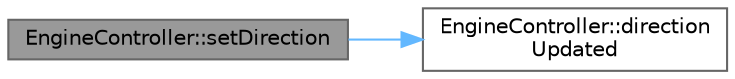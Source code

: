 digraph "EngineController::setDirection"
{
 // LATEX_PDF_SIZE
  bgcolor="transparent";
  edge [fontname=Helvetica,fontsize=10,labelfontname=Helvetica,labelfontsize=10];
  node [fontname=Helvetica,fontsize=10,shape=box,height=0.2,width=0.4];
  rankdir="LR";
  Node1 [id="Node000001",label="EngineController::setDirection",height=0.2,width=0.4,color="gray40", fillcolor="grey60", style="filled", fontcolor="black",tooltip="Sets the direction of the car and emits the directionUpdated signal if the direction has changed."];
  Node1 -> Node2 [id="edge1_Node000001_Node000002",color="steelblue1",style="solid",tooltip=" "];
  Node2 [id="Node000002",label="EngineController::direction\lUpdated",height=0.2,width=0.4,color="grey40", fillcolor="white", style="filled",URL="$classEngineController.html#afe7335b983ea3c6c36dc0eaa00918d82",tooltip=" "];
}

